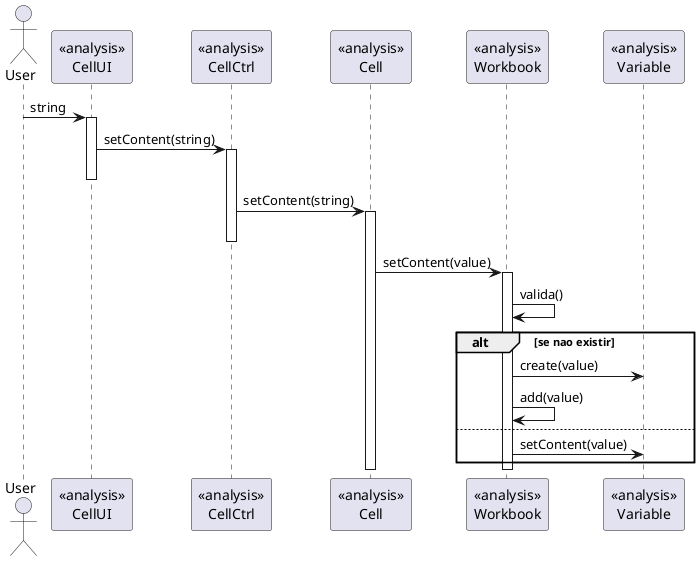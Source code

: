 @startuml doc-files/draft_macros_02_01.png
 actor User
 participant "<<analysis>>\nCellUI" as UI
 participant "<<analysis>>\nCellCtrl" as ctrl
 participant "<<analysis>>\nCell" as cell
 participant "<<analysis>>\nWorkbook" as Workbook
 participant "<<analysis>>\nVariable" as Variable

User -> UI : string
activate UI
UI -> ctrl : setContent(string)
activate ctrl
deactivate UI
ctrl -> cell : setContent(string)
activate cell
deactivate ctrl

cell->Workbook : setContent(value)
activate Workbook
Workbook->Workbook : valida()
alt se nao existir
Workbook->Variable : create(value)
   Workbook -> Workbook : add(value)
else
Workbook -> Variable : setContent(value)
end
deactivate Workbook

deactivate cell



@enduml
